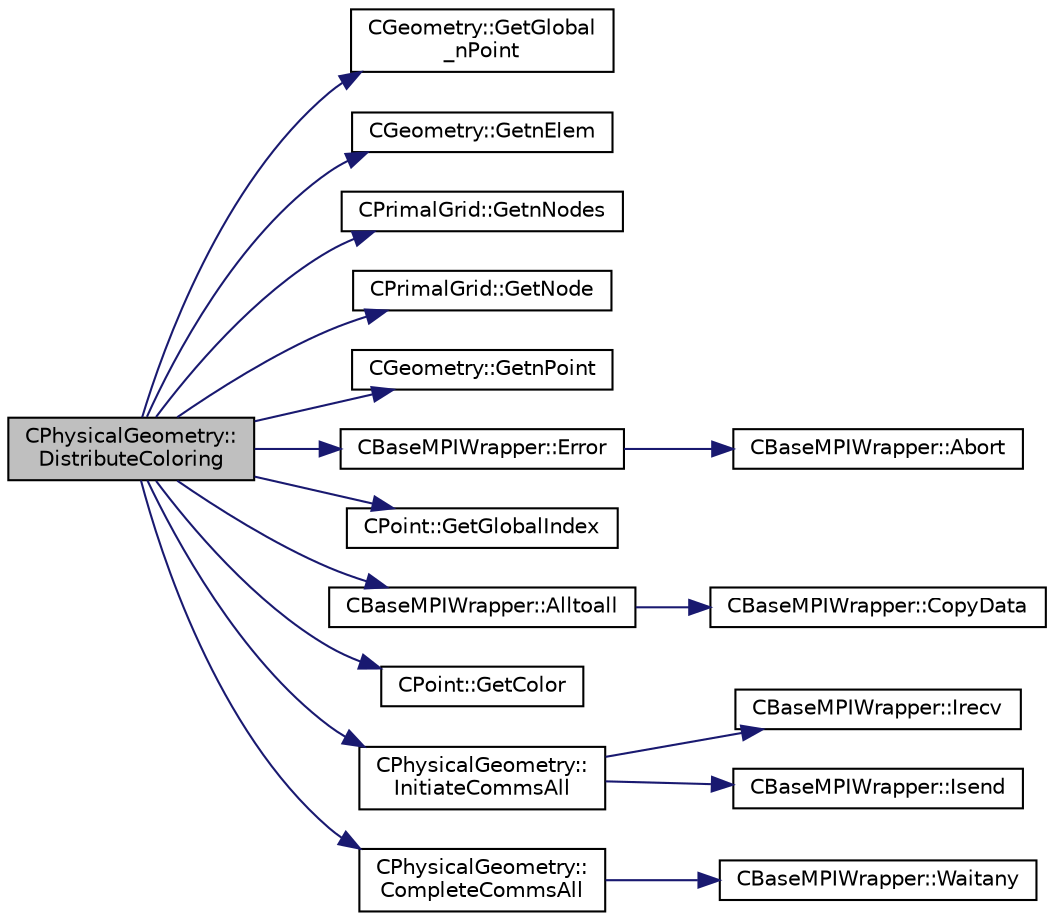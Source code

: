 digraph "CPhysicalGeometry::DistributeColoring"
{
  edge [fontname="Helvetica",fontsize="10",labelfontname="Helvetica",labelfontsize="10"];
  node [fontname="Helvetica",fontsize="10",shape=record];
  rankdir="LR";
  Node471 [label="CPhysicalGeometry::\lDistributeColoring",height=0.2,width=0.4,color="black", fillcolor="grey75", style="filled", fontcolor="black"];
  Node471 -> Node472 [color="midnightblue",fontsize="10",style="solid",fontname="Helvetica"];
  Node472 [label="CGeometry::GetGlobal\l_nPoint",height=0.2,width=0.4,color="black", fillcolor="white", style="filled",URL="$class_c_geometry.html#ab4e274c4bdfb54692d35393d2d312409",tooltip="A virtual member. "];
  Node471 -> Node473 [color="midnightblue",fontsize="10",style="solid",fontname="Helvetica"];
  Node473 [label="CGeometry::GetnElem",height=0.2,width=0.4,color="black", fillcolor="white", style="filled",URL="$class_c_geometry.html#a4ae48ec038df1f5ee7c1daadabea5e99",tooltip="Get number of elements. "];
  Node471 -> Node474 [color="midnightblue",fontsize="10",style="solid",fontname="Helvetica"];
  Node474 [label="CPrimalGrid::GetnNodes",height=0.2,width=0.4,color="black", fillcolor="white", style="filled",URL="$class_c_primal_grid.html#a0efbf2f8391d5177d92bd850016a3783",tooltip="A pure virtual member. "];
  Node471 -> Node475 [color="midnightblue",fontsize="10",style="solid",fontname="Helvetica"];
  Node475 [label="CPrimalGrid::GetNode",height=0.2,width=0.4,color="black", fillcolor="white", style="filled",URL="$class_c_primal_grid.html#a4fc7b6b6ac5025325c7e68fb56fbeef8",tooltip="A pure virtual member. "];
  Node471 -> Node476 [color="midnightblue",fontsize="10",style="solid",fontname="Helvetica"];
  Node476 [label="CGeometry::GetnPoint",height=0.2,width=0.4,color="black", fillcolor="white", style="filled",URL="$class_c_geometry.html#aa68b666b38f4d2c7021736ae86940f44",tooltip="Get number of points. "];
  Node471 -> Node477 [color="midnightblue",fontsize="10",style="solid",fontname="Helvetica"];
  Node477 [label="CBaseMPIWrapper::Error",height=0.2,width=0.4,color="black", fillcolor="white", style="filled",URL="$class_c_base_m_p_i_wrapper.html#a04457c47629bda56704e6a8804833eeb"];
  Node477 -> Node478 [color="midnightblue",fontsize="10",style="solid",fontname="Helvetica"];
  Node478 [label="CBaseMPIWrapper::Abort",height=0.2,width=0.4,color="black", fillcolor="white", style="filled",URL="$class_c_base_m_p_i_wrapper.html#a21ef5681e2acb532d345e9bab173ef07"];
  Node471 -> Node479 [color="midnightblue",fontsize="10",style="solid",fontname="Helvetica"];
  Node479 [label="CPoint::GetGlobalIndex",height=0.2,width=0.4,color="black", fillcolor="white", style="filled",URL="$class_c_point.html#ab546170a5a03ef210a75fc5531910050",tooltip="Get the global index in a parallel computation. "];
  Node471 -> Node480 [color="midnightblue",fontsize="10",style="solid",fontname="Helvetica"];
  Node480 [label="CBaseMPIWrapper::Alltoall",height=0.2,width=0.4,color="black", fillcolor="white", style="filled",URL="$class_c_base_m_p_i_wrapper.html#a86496abf1db8449b17501e14111f3371"];
  Node480 -> Node481 [color="midnightblue",fontsize="10",style="solid",fontname="Helvetica"];
  Node481 [label="CBaseMPIWrapper::CopyData",height=0.2,width=0.4,color="black", fillcolor="white", style="filled",URL="$class_c_base_m_p_i_wrapper.html#a4725cc1dd65b161b483e812a538a5e36"];
  Node471 -> Node482 [color="midnightblue",fontsize="10",style="solid",fontname="Helvetica"];
  Node482 [label="CPoint::GetColor",height=0.2,width=0.4,color="black", fillcolor="white", style="filled",URL="$class_c_point.html#aa920a5903f9de7e69cd823310f4ce62a",tooltip="Get the color of a point, the color indicates to which subdomain the point belong to..."];
  Node471 -> Node483 [color="midnightblue",fontsize="10",style="solid",fontname="Helvetica"];
  Node483 [label="CPhysicalGeometry::\lInitiateCommsAll",height=0.2,width=0.4,color="black", fillcolor="white", style="filled",URL="$class_c_physical_geometry.html#af14657436bea293f70e5543b34e9da2b",tooltip="Routine to launch non-blocking sends and recvs amongst all processors. "];
  Node483 -> Node484 [color="midnightblue",fontsize="10",style="solid",fontname="Helvetica"];
  Node484 [label="CBaseMPIWrapper::Irecv",height=0.2,width=0.4,color="black", fillcolor="white", style="filled",URL="$class_c_base_m_p_i_wrapper.html#ae41565b441aee76e1b48eb03e5ac86dd"];
  Node483 -> Node485 [color="midnightblue",fontsize="10",style="solid",fontname="Helvetica"];
  Node485 [label="CBaseMPIWrapper::Isend",height=0.2,width=0.4,color="black", fillcolor="white", style="filled",URL="$class_c_base_m_p_i_wrapper.html#a43a415ec11a029ade218eaf8c807a817"];
  Node471 -> Node486 [color="midnightblue",fontsize="10",style="solid",fontname="Helvetica"];
  Node486 [label="CPhysicalGeometry::\lCompleteCommsAll",height=0.2,width=0.4,color="black", fillcolor="white", style="filled",URL="$class_c_physical_geometry.html#af4280607f8bcb8feaff6daba48a9e686",tooltip="Routine to complete the set of non-blocking communications launched with InitiateComms() with MPI_Wai..."];
  Node486 -> Node487 [color="midnightblue",fontsize="10",style="solid",fontname="Helvetica"];
  Node487 [label="CBaseMPIWrapper::Waitany",height=0.2,width=0.4,color="black", fillcolor="white", style="filled",URL="$class_c_base_m_p_i_wrapper.html#ade364e6661c9eec2070a2448dbb5750b"];
}
